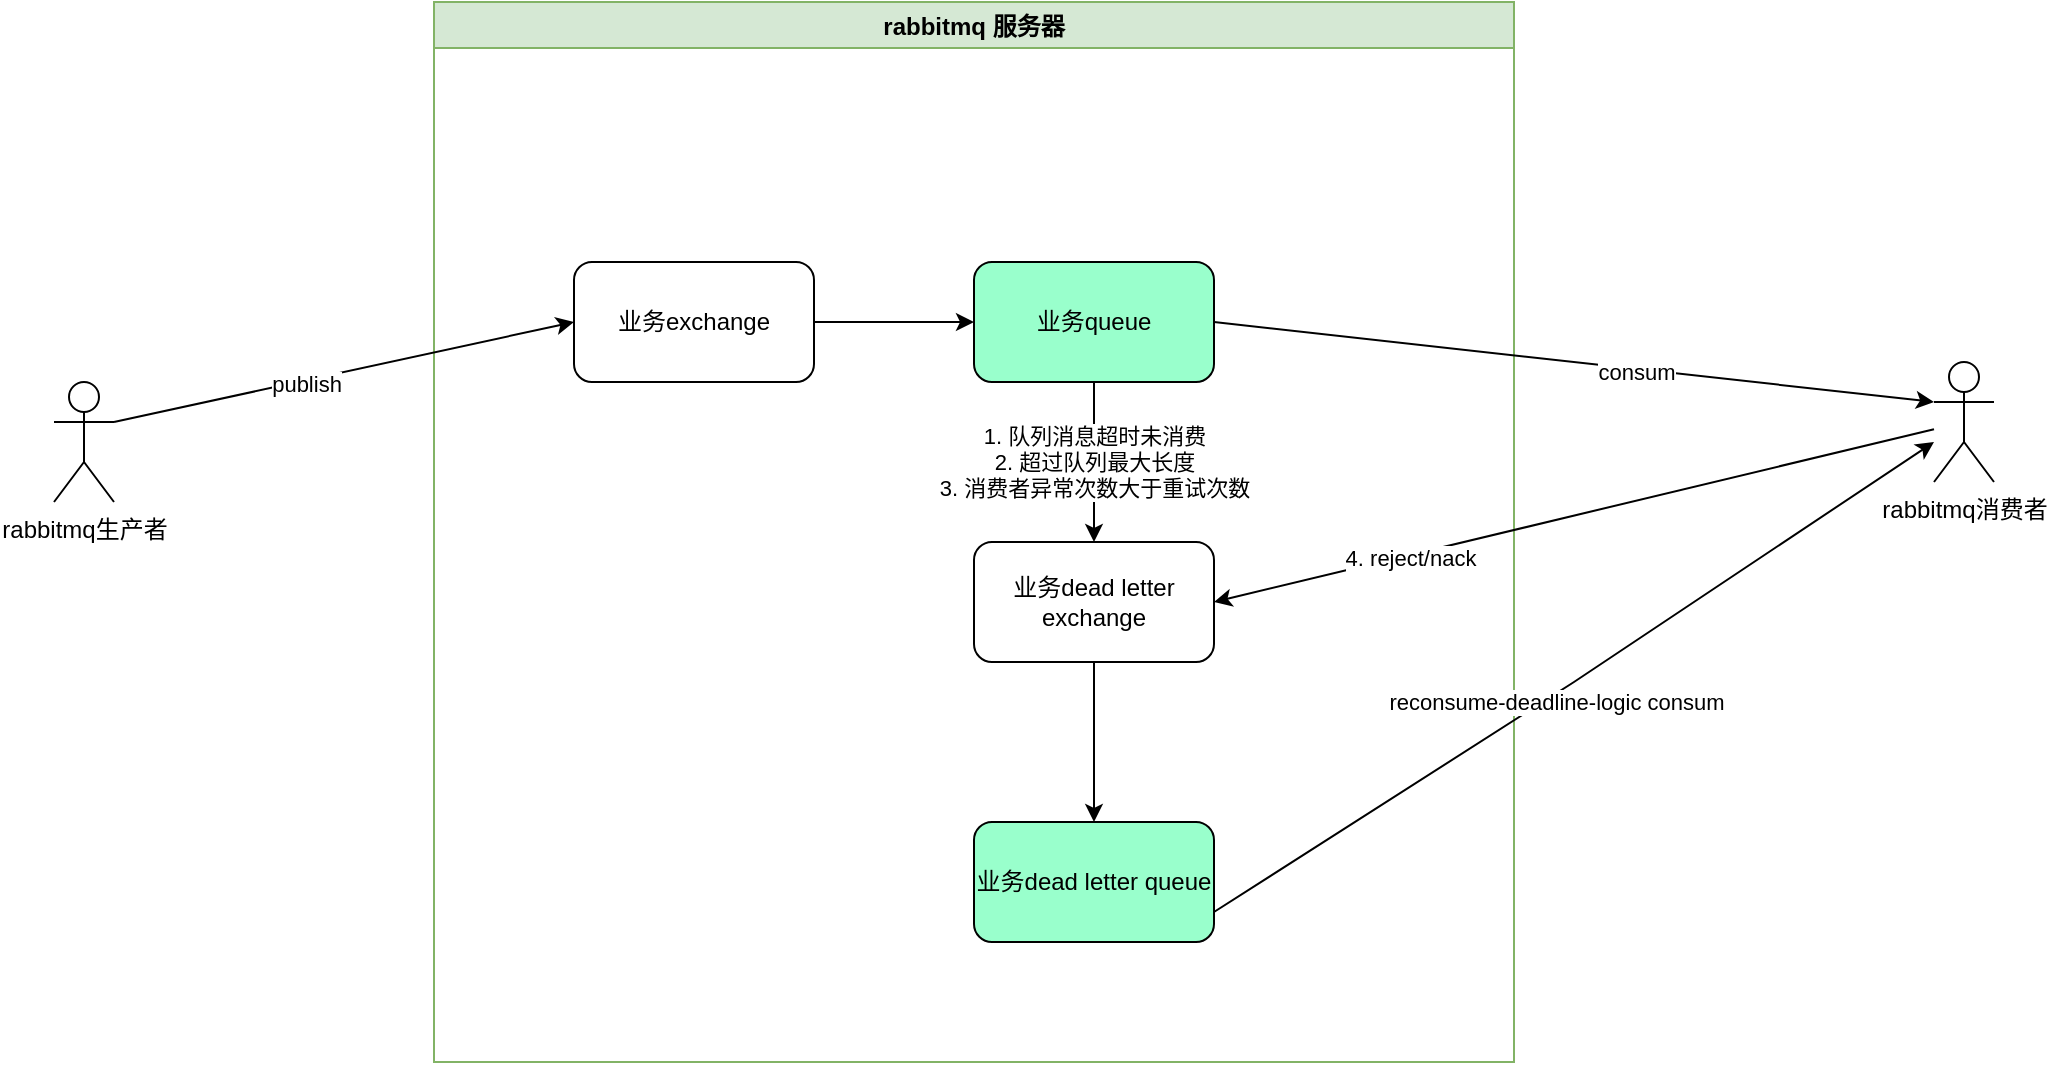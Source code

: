 <mxfile version="20.3.2" type="github">
  <diagram name="Page-1" id="74e2e168-ea6b-b213-b513-2b3c1d86103e">
    <mxGraphModel dx="1038" dy="585" grid="1" gridSize="10" guides="1" tooltips="1" connect="1" arrows="1" fold="1" page="1" pageScale="1" pageWidth="1100" pageHeight="850" background="none" math="0" shadow="0">
      <root>
        <mxCell id="0" />
        <mxCell id="1" parent="0" />
        <mxCell id="5EThdJY59Bqr3q9newoY-2" value="rabbitmq 服务器" style="swimlane;fillColor=#d5e8d4;strokeColor=#82b366;" vertex="1" parent="1">
          <mxGeometry x="250" y="60" width="540" height="530" as="geometry" />
        </mxCell>
        <mxCell id="5EThdJY59Bqr3q9newoY-10" value="" style="edgeStyle=orthogonalEdgeStyle;rounded=0;orthogonalLoop=1;jettySize=auto;html=1;" edge="1" parent="5EThdJY59Bqr3q9newoY-2" source="5EThdJY59Bqr3q9newoY-7" target="5EThdJY59Bqr3q9newoY-9">
          <mxGeometry relative="1" as="geometry" />
        </mxCell>
        <mxCell id="5EThdJY59Bqr3q9newoY-7" value="业务exchange" style="rounded=1;whiteSpace=wrap;html=1;" vertex="1" parent="5EThdJY59Bqr3q9newoY-2">
          <mxGeometry x="70" y="130" width="120" height="60" as="geometry" />
        </mxCell>
        <mxCell id="5EThdJY59Bqr3q9newoY-16" value="1. 队列消息超时未消费&lt;br&gt;2. 超过队列最大长度&lt;br&gt;3. 消费者异常次数大于重试次数" style="edgeStyle=orthogonalEdgeStyle;rounded=0;orthogonalLoop=1;jettySize=auto;html=1;" edge="1" parent="5EThdJY59Bqr3q9newoY-2" source="5EThdJY59Bqr3q9newoY-9" target="5EThdJY59Bqr3q9newoY-15">
          <mxGeometry relative="1" as="geometry" />
        </mxCell>
        <mxCell id="5EThdJY59Bqr3q9newoY-9" value="业务queue" style="whiteSpace=wrap;html=1;rounded=1;fillColor=#99FFCC;" vertex="1" parent="5EThdJY59Bqr3q9newoY-2">
          <mxGeometry x="270" y="130" width="120" height="60" as="geometry" />
        </mxCell>
        <mxCell id="5EThdJY59Bqr3q9newoY-18" value="" style="edgeStyle=orthogonalEdgeStyle;rounded=0;orthogonalLoop=1;jettySize=auto;html=1;" edge="1" parent="5EThdJY59Bqr3q9newoY-2" source="5EThdJY59Bqr3q9newoY-15" target="5EThdJY59Bqr3q9newoY-17">
          <mxGeometry relative="1" as="geometry" />
        </mxCell>
        <mxCell id="5EThdJY59Bqr3q9newoY-15" value="业务dead letter exchange" style="whiteSpace=wrap;html=1;rounded=1;" vertex="1" parent="5EThdJY59Bqr3q9newoY-2">
          <mxGeometry x="270" y="270" width="120" height="60" as="geometry" />
        </mxCell>
        <mxCell id="5EThdJY59Bqr3q9newoY-17" value="业务dead letter queue" style="whiteSpace=wrap;html=1;rounded=1;fillColor=#99FFCC;" vertex="1" parent="5EThdJY59Bqr3q9newoY-2">
          <mxGeometry x="270" y="410" width="120" height="60" as="geometry" />
        </mxCell>
        <mxCell id="5EThdJY59Bqr3q9newoY-3" value="rabbitmq生产者" style="shape=umlActor;verticalLabelPosition=bottom;verticalAlign=top;html=1;outlineConnect=0;" vertex="1" parent="1">
          <mxGeometry x="60" y="250" width="30" height="60" as="geometry" />
        </mxCell>
        <mxCell id="5EThdJY59Bqr3q9newoY-4" value="rabbitmq消费者" style="shape=umlActor;verticalLabelPosition=bottom;verticalAlign=top;html=1;outlineConnect=0;" vertex="1" parent="1">
          <mxGeometry x="1000" y="240" width="30" height="60" as="geometry" />
        </mxCell>
        <mxCell id="5EThdJY59Bqr3q9newoY-13" value="" style="endArrow=classic;html=1;rounded=0;entryX=0;entryY=0.5;entryDx=0;entryDy=0;" edge="1" parent="1" target="5EThdJY59Bqr3q9newoY-7">
          <mxGeometry width="50" height="50" relative="1" as="geometry">
            <mxPoint x="90" y="270" as="sourcePoint" />
            <mxPoint x="140" y="220" as="targetPoint" />
          </mxGeometry>
        </mxCell>
        <mxCell id="5EThdJY59Bqr3q9newoY-14" value="publish" style="edgeLabel;html=1;align=center;verticalAlign=middle;resizable=0;points=[];" vertex="1" connectable="0" parent="5EThdJY59Bqr3q9newoY-13">
          <mxGeometry x="-0.17" y="-1" relative="1" as="geometry">
            <mxPoint as="offset" />
          </mxGeometry>
        </mxCell>
        <mxCell id="5EThdJY59Bqr3q9newoY-19" value="" style="endArrow=classic;html=1;rounded=0;exitX=1;exitY=0.5;exitDx=0;exitDy=0;entryX=0;entryY=0.333;entryDx=0;entryDy=0;entryPerimeter=0;" edge="1" parent="1" source="5EThdJY59Bqr3q9newoY-9" target="5EThdJY59Bqr3q9newoY-4">
          <mxGeometry width="50" height="50" relative="1" as="geometry">
            <mxPoint x="500" y="330" as="sourcePoint" />
            <mxPoint x="550" y="280" as="targetPoint" />
          </mxGeometry>
        </mxCell>
        <mxCell id="5EThdJY59Bqr3q9newoY-20" value="consum" style="edgeLabel;html=1;align=center;verticalAlign=middle;resizable=0;points=[];" vertex="1" connectable="0" parent="5EThdJY59Bqr3q9newoY-19">
          <mxGeometry x="0.172" y="-1" relative="1" as="geometry">
            <mxPoint as="offset" />
          </mxGeometry>
        </mxCell>
        <mxCell id="5EThdJY59Bqr3q9newoY-21" value="" style="endArrow=classic;html=1;rounded=0;entryX=1;entryY=0.5;entryDx=0;entryDy=0;" edge="1" parent="1" source="5EThdJY59Bqr3q9newoY-4" target="5EThdJY59Bqr3q9newoY-15">
          <mxGeometry width="50" height="50" relative="1" as="geometry">
            <mxPoint x="900" y="410" as="sourcePoint" />
            <mxPoint x="950" y="360" as="targetPoint" />
          </mxGeometry>
        </mxCell>
        <mxCell id="5EThdJY59Bqr3q9newoY-22" value="4. reject/nack" style="edgeLabel;html=1;align=center;verticalAlign=middle;resizable=0;points=[];" vertex="1" connectable="0" parent="5EThdJY59Bqr3q9newoY-21">
          <mxGeometry x="0.458" y="1" relative="1" as="geometry">
            <mxPoint as="offset" />
          </mxGeometry>
        </mxCell>
        <mxCell id="5EThdJY59Bqr3q9newoY-24" value="" style="endArrow=classic;html=1;rounded=0;exitX=1;exitY=0.75;exitDx=0;exitDy=0;" edge="1" parent="1" source="5EThdJY59Bqr3q9newoY-17">
          <mxGeometry width="50" height="50" relative="1" as="geometry">
            <mxPoint x="500" y="320" as="sourcePoint" />
            <mxPoint x="1000" y="280" as="targetPoint" />
            <Array as="points">
              <mxPoint x="820" y="400" />
            </Array>
          </mxGeometry>
        </mxCell>
        <mxCell id="5EThdJY59Bqr3q9newoY-25" value="reconsume-deadline-logic consum" style="edgeLabel;html=1;align=center;verticalAlign=middle;resizable=0;points=[];" vertex="1" connectable="0" parent="5EThdJY59Bqr3q9newoY-24">
          <mxGeometry x="-0.065" y="-3" relative="1" as="geometry">
            <mxPoint as="offset" />
          </mxGeometry>
        </mxCell>
      </root>
    </mxGraphModel>
  </diagram>
</mxfile>
